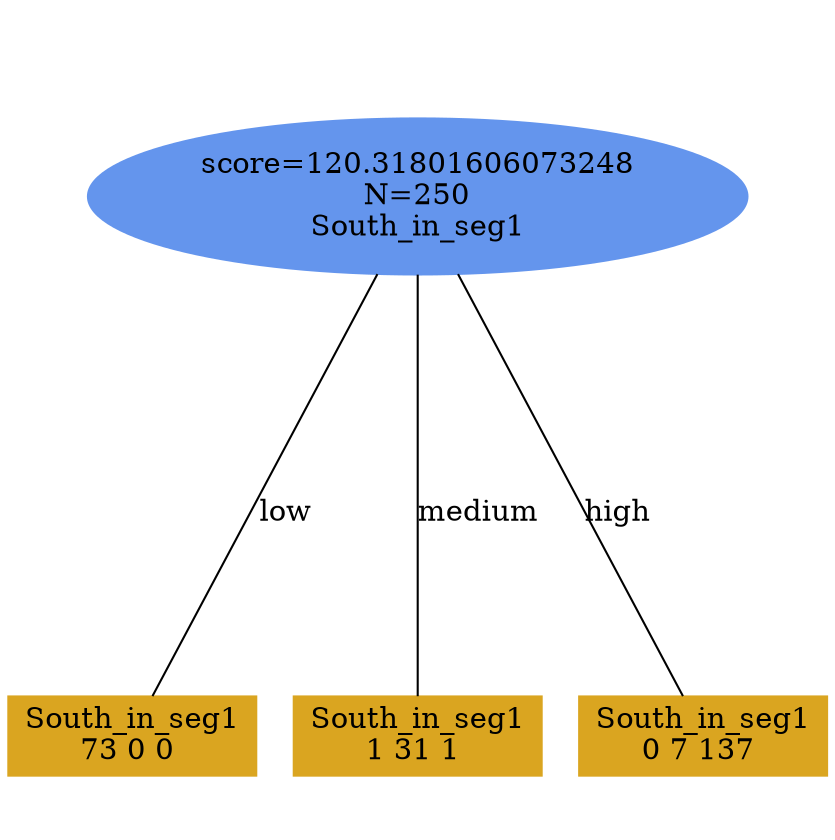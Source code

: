 digraph "DD" {
size = "7.5,10"
ratio=1.0;
center = true;
edge [dir = none];
{ rank = same; node [shape=ellipse, style=filled, color=cornflowerblue];"5746" [label="score=120.31801606073248\nN=250\nSouth_in_seg1"];}
{ rank = same; node [shape=box, style=filled, color=goldenrod];"5747" [label="South_in_seg1\n73 0 0 "];}
{ rank = same; node [shape=box, style=filled, color=goldenrod];"5748" [label="South_in_seg1\n1 31 1 "];}
{ rank = same; node [shape=box, style=filled, color=goldenrod];"5749" [label="South_in_seg1\n0 7 137 "];}
"5746" -> "5747" [label = "low"];
"5746" -> "5748" [label = "medium"];
"5746" -> "5749" [label = "high"];

}